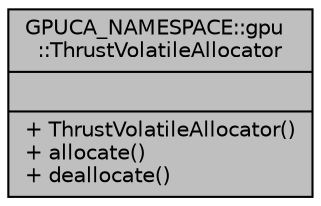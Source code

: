 digraph "GPUCA_NAMESPACE::gpu::ThrustVolatileAllocator"
{
 // INTERACTIVE_SVG=YES
  bgcolor="transparent";
  edge [fontname="Helvetica",fontsize="10",labelfontname="Helvetica",labelfontsize="10"];
  node [fontname="Helvetica",fontsize="10",shape=record];
  Node1 [label="{GPUCA_NAMESPACE::gpu\l::ThrustVolatileAllocator\n||+ ThrustVolatileAllocator()\l+ allocate()\l+ deallocate()\l}",height=0.2,width=0.4,color="black", fillcolor="grey75", style="filled", fontcolor="black"];
}
